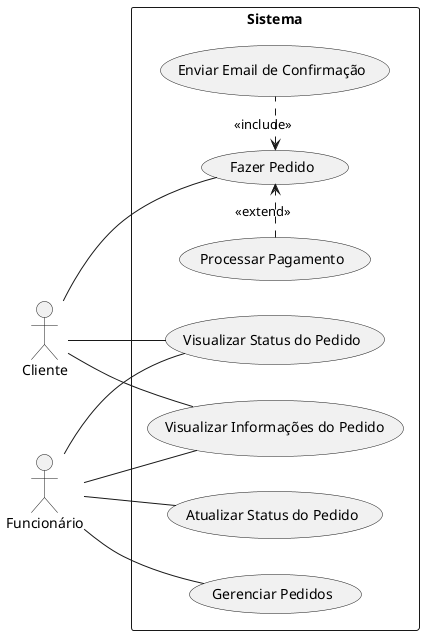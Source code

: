 @startuml
left to right direction

actor Cliente as cliente
actor Funcionário as funcionario

rectangle Sistema {

  
  usecase "Fazer Pedido" as fazer_pedido
  usecase "Visualizar Status do Pedido" as visualizar_pedido
  usecase "Visualizar Informações do Pedido" as visualizar_informacoes
  usecase "Atualizar Status do Pedido" as atualizar_status
  usecase "Gerenciar Pedidos" as gerenciar_pedidos
  usecase "Processar Pagamento" as processar_pagamento
  usecase "Enviar Email de Confirmação" as enviar_email


  cliente -- fazer_pedido
  cliente -- visualizar_pedido
  cliente -- visualizar_informacoes

  funcionario -- gerenciar_pedidos
  funcionario -- atualizar_status
  funcionario -- visualizar_pedido
  funcionario -- visualizar_informacoes


 

  processar_pagamento -r-> (fazer_pedido) #line.dashed : <<extend>>
  enviar_email -l-> (fazer_pedido) #line.dashed : <<include>>

}

@enduml
